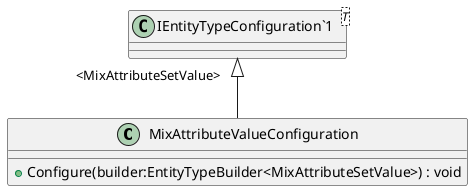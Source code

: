 @startuml
class MixAttributeValueConfiguration {
    + Configure(builder:EntityTypeBuilder<MixAttributeSetValue>) : void
}
class "IEntityTypeConfiguration`1"<T> {
}
"IEntityTypeConfiguration`1" "<MixAttributeSetValue>" <|-- MixAttributeValueConfiguration
@enduml
